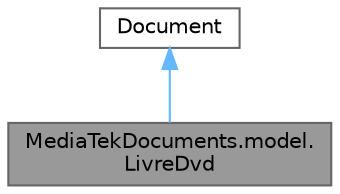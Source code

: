 digraph "MediaTekDocuments.model.LivreDvd"
{
 // LATEX_PDF_SIZE
  bgcolor="transparent";
  edge [fontname=Helvetica,fontsize=10,labelfontname=Helvetica,labelfontsize=10];
  node [fontname=Helvetica,fontsize=10,shape=box,height=0.2,width=0.4];
  Node1 [id="Node000001",label="MediaTekDocuments.model.\lLivreDvd",height=0.2,width=0.4,color="gray40", fillcolor="grey60", style="filled", fontcolor="black",tooltip="Classe métier LivreDvd hérite de Document."];
  Node2 -> Node1 [id="edge1_Node000001_Node000002",dir="back",color="steelblue1",style="solid",tooltip=" "];
  Node2 [id="Node000002",label="Document",height=0.2,width=0.4,color="gray40", fillcolor="white", style="filled",URL="$class_media_tek_documents_1_1model_1_1_document.html",tooltip="Classe métier Document (réunit les infomations communes à tous les documents : Livre,..."];
}
